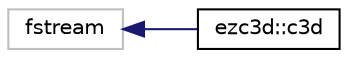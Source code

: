 digraph "Graphical Class Hierarchy"
{
  edge [fontname="Helvetica",fontsize="10",labelfontname="Helvetica",labelfontsize="10"];
  node [fontname="Helvetica",fontsize="10",shape=record];
  rankdir="LR";
  Node7 [label="fstream",height=0.2,width=0.4,color="grey75", fillcolor="white", style="filled"];
  Node7 -> Node0 [dir="back",color="midnightblue",fontsize="10",style="solid",fontname="Helvetica"];
  Node0 [label="ezc3d::c3d",height=0.2,width=0.4,color="black", fillcolor="white", style="filled",URL="$classezc3d_1_1c3d.html",tooltip="Main class for C3D holder. "];
}
